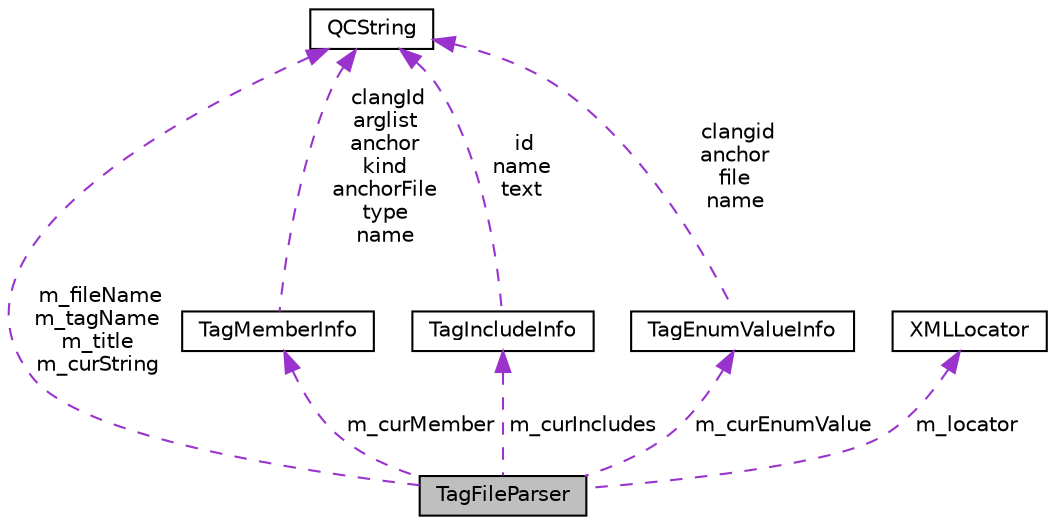 digraph "TagFileParser"
{
 // INTERACTIVE_SVG=YES
 // LATEX_PDF_SIZE
  edge [fontname="Helvetica",fontsize="10",labelfontname="Helvetica",labelfontsize="10"];
  node [fontname="Helvetica",fontsize="10",shape=record];
  Node1 [label="TagFileParser",height=0.2,width=0.4,color="black", fillcolor="grey75", style="filled", fontcolor="black",tooltip="Tag file parser."];
  Node2 -> Node1 [dir="back",color="darkorchid3",fontsize="10",style="dashed",label=" m_fileName\nm_tagName\nm_title\nm_curString" ,fontname="Helvetica"];
  Node2 [label="QCString",height=0.2,width=0.4,color="black", fillcolor="white", style="filled",URL="$d9/d45/class_q_c_string.html",tooltip="This is an alternative implementation of QCString."];
  Node3 -> Node1 [dir="back",color="darkorchid3",fontsize="10",style="dashed",label=" m_curMember" ,fontname="Helvetica"];
  Node3 [label="TagMemberInfo",height=0.2,width=0.4,color="black", fillcolor="white", style="filled",URL="$d3/ddb/class_tag_member_info.html",tooltip="Container for member specific info that can be read from a tagfile"];
  Node2 -> Node3 [dir="back",color="darkorchid3",fontsize="10",style="dashed",label=" clangId\narglist\nanchor\nkind\nanchorFile\ntype\nname" ,fontname="Helvetica"];
  Node4 -> Node1 [dir="back",color="darkorchid3",fontsize="10",style="dashed",label=" m_curIncludes" ,fontname="Helvetica"];
  Node4 [label="TagIncludeInfo",height=0.2,width=0.4,color="black", fillcolor="white", style="filled",URL="$d1/db6/class_tag_include_info.html",tooltip="Container for include info that can be read from a tagfile"];
  Node2 -> Node4 [dir="back",color="darkorchid3",fontsize="10",style="dashed",label=" id\nname\ntext" ,fontname="Helvetica"];
  Node5 -> Node1 [dir="back",color="darkorchid3",fontsize="10",style="dashed",label=" m_locator" ,fontname="Helvetica"];
  Node5 [label="XMLLocator",height=0.2,width=0.4,color="black", fillcolor="white", style="filled",URL="$d3/d7e/class_x_m_l_locator.html",tooltip=" "];
  Node6 -> Node1 [dir="back",color="darkorchid3",fontsize="10",style="dashed",label=" m_curEnumValue" ,fontname="Helvetica"];
  Node6 [label="TagEnumValueInfo",height=0.2,width=0.4,color="black", fillcolor="white", style="filled",URL="$dc/dd2/class_tag_enum_value_info.html",tooltip="Container for enum values that are scoped within an enum"];
  Node2 -> Node6 [dir="back",color="darkorchid3",fontsize="10",style="dashed",label=" clangid\nanchor\nfile\nname" ,fontname="Helvetica"];
}
